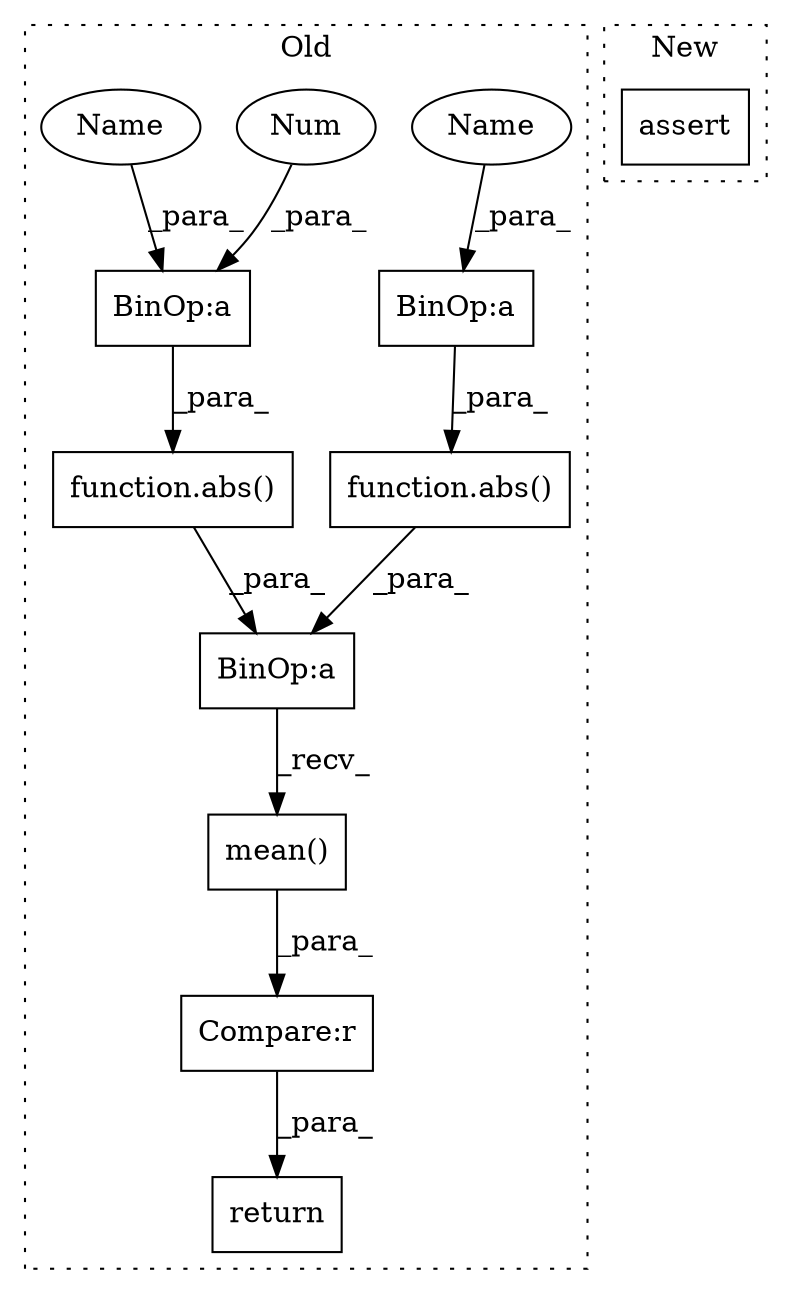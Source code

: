 digraph G {
subgraph cluster0 {
1 [label="function.abs()" a="75" s="704,713" l="4,1" shape="box"];
3 [label="BinOp:a" a="82" s="714" l="3" shape="box"];
4 [label="BinOp:a" a="82" s="722" l="3" shape="box"];
5 [label="Num" a="76" s="725" l="1" shape="ellipse"];
6 [label="BinOp:a" a="82" s="709" l="3" shape="box"];
7 [label="Compare:r" a="40" s="794" l="20" shape="box"];
8 [label="mean()" a="75" s="703" l="32" shape="box"];
9 [label="function.abs()" a="75" s="717,726" l="4,1" shape="box"];
10 [label="return" a="93" s="787" l="7" shape="box"];
11 [label="Name" a="87" s="712" l="1" shape="ellipse"];
12 [label="Name" a="87" s="721" l="1" shape="ellipse"];
label = "Old";
style="dotted";
}
subgraph cluster1 {
2 [label="assert" a="65" s="821" l="7" shape="box"];
label = "New";
style="dotted";
}
1 -> 3 [label="_para_"];
3 -> 8 [label="_recv_"];
4 -> 9 [label="_para_"];
5 -> 4 [label="_para_"];
6 -> 1 [label="_para_"];
7 -> 10 [label="_para_"];
8 -> 7 [label="_para_"];
9 -> 3 [label="_para_"];
11 -> 6 [label="_para_"];
12 -> 4 [label="_para_"];
}